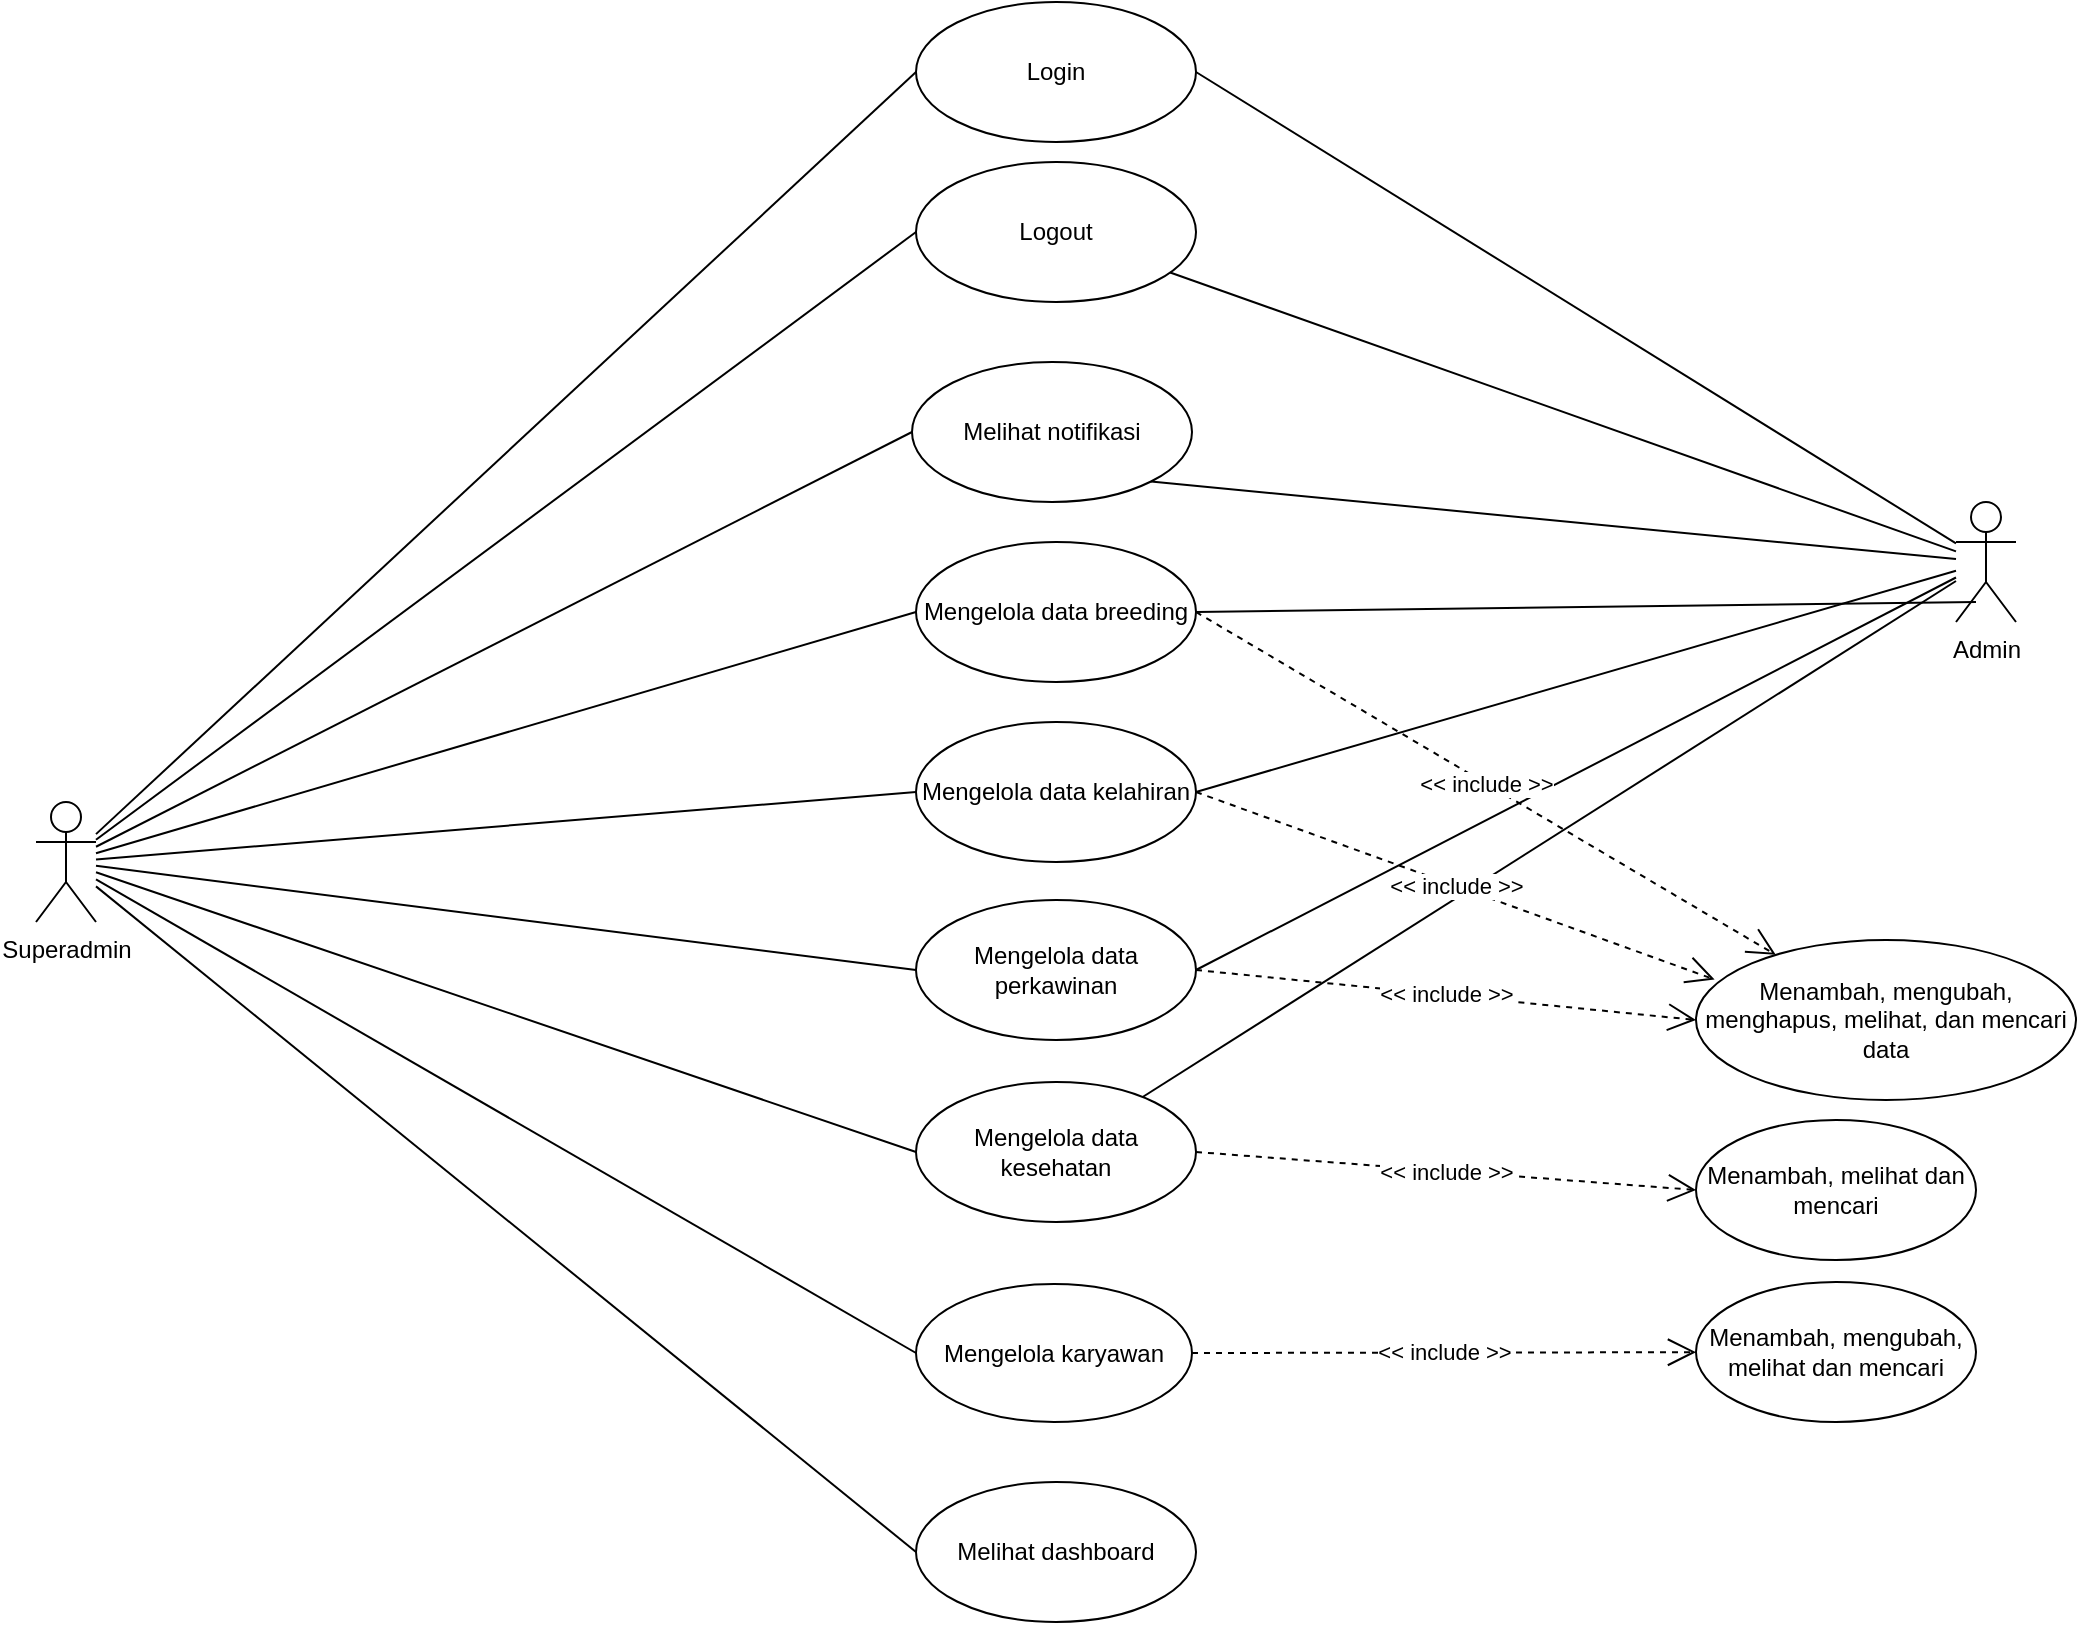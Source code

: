 <mxfile version="21.4.0" type="github">
  <diagram name="Page-1" id="uYgPUVonMBBxRNgw1CoU">
    <mxGraphModel dx="1985" dy="1075" grid="1" gridSize="10" guides="1" tooltips="1" connect="1" arrows="1" fold="1" page="1" pageScale="1" pageWidth="850" pageHeight="1100" math="0" shadow="0">
      <root>
        <mxCell id="0" />
        <mxCell id="1" parent="0" />
        <mxCell id="e7GqqVpmOh2tTmmSYYzE-13" style="rounded=0;orthogonalLoop=1;jettySize=auto;html=1;entryX=0;entryY=0.5;entryDx=0;entryDy=0;endArrow=none;endFill=0;" parent="1" source="e7GqqVpmOh2tTmmSYYzE-1" target="e7GqqVpmOh2tTmmSYYzE-6" edge="1">
          <mxGeometry relative="1" as="geometry" />
        </mxCell>
        <mxCell id="e7GqqVpmOh2tTmmSYYzE-15" style="rounded=0;orthogonalLoop=1;jettySize=auto;html=1;entryX=0;entryY=0.5;entryDx=0;entryDy=0;endArrow=none;endFill=0;" parent="1" source="e7GqqVpmOh2tTmmSYYzE-1" target="e7GqqVpmOh2tTmmSYYzE-7" edge="1">
          <mxGeometry relative="1" as="geometry" />
        </mxCell>
        <mxCell id="e7GqqVpmOh2tTmmSYYzE-29" style="rounded=0;orthogonalLoop=1;jettySize=auto;html=1;entryX=0;entryY=0.5;entryDx=0;entryDy=0;endArrow=none;endFill=0;" parent="1" source="e7GqqVpmOh2tTmmSYYzE-1" target="e7GqqVpmOh2tTmmSYYzE-5" edge="1">
          <mxGeometry relative="1" as="geometry" />
        </mxCell>
        <mxCell id="e7GqqVpmOh2tTmmSYYzE-30" style="rounded=0;orthogonalLoop=1;jettySize=auto;html=1;entryX=0;entryY=0.5;entryDx=0;entryDy=0;endArrow=none;endFill=0;" parent="1" source="e7GqqVpmOh2tTmmSYYzE-1" target="e7GqqVpmOh2tTmmSYYzE-8" edge="1">
          <mxGeometry relative="1" as="geometry" />
        </mxCell>
        <mxCell id="e7GqqVpmOh2tTmmSYYzE-31" style="rounded=0;orthogonalLoop=1;jettySize=auto;html=1;entryX=0;entryY=0.5;entryDx=0;entryDy=0;endArrow=none;endFill=0;" parent="1" source="e7GqqVpmOh2tTmmSYYzE-1" target="e7GqqVpmOh2tTmmSYYzE-9" edge="1">
          <mxGeometry relative="1" as="geometry" />
        </mxCell>
        <mxCell id="e7GqqVpmOh2tTmmSYYzE-32" style="rounded=0;orthogonalLoop=1;jettySize=auto;html=1;endArrow=none;endFill=0;entryX=0;entryY=0.5;entryDx=0;entryDy=0;" parent="1" source="e7GqqVpmOh2tTmmSYYzE-1" target="e7GqqVpmOh2tTmmSYYzE-10" edge="1">
          <mxGeometry relative="1" as="geometry" />
        </mxCell>
        <mxCell id="e7GqqVpmOh2tTmmSYYzE-33" style="rounded=0;orthogonalLoop=1;jettySize=auto;html=1;entryX=0;entryY=0.5;entryDx=0;entryDy=0;endArrow=none;endFill=0;" parent="1" source="e7GqqVpmOh2tTmmSYYzE-1" target="e7GqqVpmOh2tTmmSYYzE-12" edge="1">
          <mxGeometry relative="1" as="geometry" />
        </mxCell>
        <mxCell id="r6FdWJyplhYRL0XjXC71-16" style="rounded=0;orthogonalLoop=1;jettySize=auto;html=1;entryX=0;entryY=0.5;entryDx=0;entryDy=0;endArrow=none;endFill=0;" edge="1" parent="1" source="e7GqqVpmOh2tTmmSYYzE-1" target="r6FdWJyplhYRL0XjXC71-2">
          <mxGeometry relative="1" as="geometry" />
        </mxCell>
        <mxCell id="r6FdWJyplhYRL0XjXC71-17" style="rounded=0;orthogonalLoop=1;jettySize=auto;html=1;entryX=0;entryY=0.5;entryDx=0;entryDy=0;endArrow=none;endFill=0;" edge="1" parent="1" source="e7GqqVpmOh2tTmmSYYzE-1" target="r6FdWJyplhYRL0XjXC71-15">
          <mxGeometry relative="1" as="geometry" />
        </mxCell>
        <mxCell id="e7GqqVpmOh2tTmmSYYzE-1" value="Superadmin&lt;br&gt;" style="shape=umlActor;verticalLabelPosition=bottom;verticalAlign=top;html=1;" parent="1" vertex="1">
          <mxGeometry x="50" y="440" width="30" height="60" as="geometry" />
        </mxCell>
        <mxCell id="e7GqqVpmOh2tTmmSYYzE-34" style="rounded=0;orthogonalLoop=1;jettySize=auto;html=1;entryX=1;entryY=0.5;entryDx=0;entryDy=0;endArrow=none;endFill=0;" parent="1" source="e7GqqVpmOh2tTmmSYYzE-2" target="e7GqqVpmOh2tTmmSYYzE-6" edge="1">
          <mxGeometry relative="1" as="geometry" />
        </mxCell>
        <mxCell id="e7GqqVpmOh2tTmmSYYzE-35" style="rounded=0;orthogonalLoop=1;jettySize=auto;html=1;endArrow=none;endFill=0;" parent="1" source="e7GqqVpmOh2tTmmSYYzE-2" target="e7GqqVpmOh2tTmmSYYzE-7" edge="1">
          <mxGeometry relative="1" as="geometry" />
        </mxCell>
        <mxCell id="e7GqqVpmOh2tTmmSYYzE-36" style="rounded=0;orthogonalLoop=1;jettySize=auto;html=1;exitX=0.333;exitY=0.833;exitDx=0;exitDy=0;exitPerimeter=0;entryX=1;entryY=0.5;entryDx=0;entryDy=0;endArrow=none;endFill=0;" parent="1" source="e7GqqVpmOh2tTmmSYYzE-2" target="e7GqqVpmOh2tTmmSYYzE-8" edge="1">
          <mxGeometry relative="1" as="geometry" />
        </mxCell>
        <mxCell id="e7GqqVpmOh2tTmmSYYzE-37" style="rounded=0;orthogonalLoop=1;jettySize=auto;html=1;entryX=1;entryY=0.5;entryDx=0;entryDy=0;endArrow=none;endFill=0;" parent="1" source="e7GqqVpmOh2tTmmSYYzE-2" target="e7GqqVpmOh2tTmmSYYzE-9" edge="1">
          <mxGeometry relative="1" as="geometry" />
        </mxCell>
        <mxCell id="e7GqqVpmOh2tTmmSYYzE-38" style="rounded=0;orthogonalLoop=1;jettySize=auto;html=1;entryX=1;entryY=0.5;entryDx=0;entryDy=0;endArrow=none;endFill=0;" parent="1" source="e7GqqVpmOh2tTmmSYYzE-2" target="e7GqqVpmOh2tTmmSYYzE-10" edge="1">
          <mxGeometry relative="1" as="geometry" />
        </mxCell>
        <mxCell id="e7GqqVpmOh2tTmmSYYzE-39" style="rounded=0;orthogonalLoop=1;jettySize=auto;html=1;endArrow=none;endFill=0;" parent="1" source="e7GqqVpmOh2tTmmSYYzE-2" target="e7GqqVpmOh2tTmmSYYzE-12" edge="1">
          <mxGeometry relative="1" as="geometry" />
        </mxCell>
        <mxCell id="r6FdWJyplhYRL0XjXC71-18" style="rounded=0;orthogonalLoop=1;jettySize=auto;html=1;entryX=1;entryY=1;entryDx=0;entryDy=0;endArrow=none;endFill=0;" edge="1" parent="1" source="e7GqqVpmOh2tTmmSYYzE-2" target="r6FdWJyplhYRL0XjXC71-15">
          <mxGeometry relative="1" as="geometry" />
        </mxCell>
        <mxCell id="e7GqqVpmOh2tTmmSYYzE-2" value="Admin&lt;br&gt;" style="shape=umlActor;verticalLabelPosition=bottom;verticalAlign=top;html=1;" parent="1" vertex="1">
          <mxGeometry x="1010" y="290" width="30" height="60" as="geometry" />
        </mxCell>
        <mxCell id="e7GqqVpmOh2tTmmSYYzE-5" value="Mengelola karyawan" style="ellipse;whiteSpace=wrap;html=1;" parent="1" vertex="1">
          <mxGeometry x="490" y="681" width="138" height="69" as="geometry" />
        </mxCell>
        <mxCell id="e7GqqVpmOh2tTmmSYYzE-6" value="Login" style="ellipse;whiteSpace=wrap;html=1;" parent="1" vertex="1">
          <mxGeometry x="490" y="40" width="140" height="70" as="geometry" />
        </mxCell>
        <mxCell id="e7GqqVpmOh2tTmmSYYzE-7" value="Logout" style="ellipse;whiteSpace=wrap;html=1;" parent="1" vertex="1">
          <mxGeometry x="490" y="120" width="140" height="70" as="geometry" />
        </mxCell>
        <mxCell id="e7GqqVpmOh2tTmmSYYzE-8" value="Mengelola data breeding" style="ellipse;whiteSpace=wrap;html=1;" parent="1" vertex="1">
          <mxGeometry x="490" y="310" width="140" height="70" as="geometry" />
        </mxCell>
        <mxCell id="e7GqqVpmOh2tTmmSYYzE-9" value="Mengelola data perkawinan" style="ellipse;whiteSpace=wrap;html=1;" parent="1" vertex="1">
          <mxGeometry x="490" y="489" width="140" height="70" as="geometry" />
        </mxCell>
        <mxCell id="e7GqqVpmOh2tTmmSYYzE-10" value="Mengelola data kelahiran" style="ellipse;whiteSpace=wrap;html=1;" parent="1" vertex="1">
          <mxGeometry x="490" y="400" width="140" height="70" as="geometry" />
        </mxCell>
        <mxCell id="e7GqqVpmOh2tTmmSYYzE-12" value="Mengelola data kesehatan" style="ellipse;whiteSpace=wrap;html=1;" parent="1" vertex="1">
          <mxGeometry x="490" y="580" width="140" height="70" as="geometry" />
        </mxCell>
        <mxCell id="e7GqqVpmOh2tTmmSYYzE-65" value="Menambah, mengubah, menghapus, melihat, dan mencari data" style="ellipse;whiteSpace=wrap;html=1;" parent="1" vertex="1">
          <mxGeometry x="880" y="509" width="190" height="80" as="geometry" />
        </mxCell>
        <mxCell id="e7GqqVpmOh2tTmmSYYzE-66" value="&amp;lt;&amp;lt; include &amp;gt;&amp;gt;" style="endArrow=open;endSize=12;dashed=1;html=1;rounded=0;exitX=1;exitY=0.5;exitDx=0;exitDy=0;entryX=0;entryY=0.5;entryDx=0;entryDy=0;" parent="1" source="e7GqqVpmOh2tTmmSYYzE-12" target="e7GqqVpmOh2tTmmSYYzE-72" edge="1">
          <mxGeometry width="160" relative="1" as="geometry">
            <mxPoint x="640" y="340" as="sourcePoint" />
            <mxPoint x="800" y="340" as="targetPoint" />
          </mxGeometry>
        </mxCell>
        <mxCell id="e7GqqVpmOh2tTmmSYYzE-67" value="&amp;lt;&amp;lt; include &amp;gt;&amp;gt;" style="endArrow=open;endSize=12;dashed=1;html=1;rounded=0;exitX=1;exitY=0.5;exitDx=0;exitDy=0;entryX=0.049;entryY=0.247;entryDx=0;entryDy=0;entryPerimeter=0;" parent="1" source="e7GqqVpmOh2tTmmSYYzE-10" target="e7GqqVpmOh2tTmmSYYzE-65" edge="1">
          <mxGeometry width="160" relative="1" as="geometry">
            <mxPoint x="640" y="255" as="sourcePoint" />
            <mxPoint x="898" y="492" as="targetPoint" />
          </mxGeometry>
        </mxCell>
        <mxCell id="e7GqqVpmOh2tTmmSYYzE-68" value="&amp;lt;&amp;lt; include &amp;gt;&amp;gt;" style="endArrow=open;endSize=12;dashed=1;html=1;rounded=0;exitX=1;exitY=0.5;exitDx=0;exitDy=0;entryX=0;entryY=0.5;entryDx=0;entryDy=0;" parent="1" source="e7GqqVpmOh2tTmmSYYzE-9" target="e7GqqVpmOh2tTmmSYYzE-65" edge="1">
          <mxGeometry width="160" relative="1" as="geometry">
            <mxPoint x="650" y="265" as="sourcePoint" />
            <mxPoint x="908" y="502" as="targetPoint" />
          </mxGeometry>
        </mxCell>
        <mxCell id="e7GqqVpmOh2tTmmSYYzE-69" value="&amp;lt;&amp;lt; include &amp;gt;&amp;gt;" style="endArrow=open;endSize=12;dashed=1;html=1;rounded=0;exitX=1;exitY=0.5;exitDx=0;exitDy=0;" parent="1" source="e7GqqVpmOh2tTmmSYYzE-8" target="e7GqqVpmOh2tTmmSYYzE-65" edge="1">
          <mxGeometry width="160" relative="1" as="geometry">
            <mxPoint x="660" y="275" as="sourcePoint" />
            <mxPoint x="918" y="512" as="targetPoint" />
          </mxGeometry>
        </mxCell>
        <mxCell id="e7GqqVpmOh2tTmmSYYzE-70" value="&amp;lt;&amp;lt; include &amp;gt;&amp;gt;" style="endArrow=open;endSize=12;dashed=1;html=1;rounded=0;exitX=1;exitY=0.5;exitDx=0;exitDy=0;" parent="1" source="e7GqqVpmOh2tTmmSYYzE-5" target="e7GqqVpmOh2tTmmSYYzE-71" edge="1">
          <mxGeometry width="160" relative="1" as="geometry">
            <mxPoint x="670" y="285" as="sourcePoint" />
            <mxPoint x="928" y="522" as="targetPoint" />
          </mxGeometry>
        </mxCell>
        <mxCell id="e7GqqVpmOh2tTmmSYYzE-71" value="Menambah, mengubah, melihat dan mencari" style="ellipse;whiteSpace=wrap;html=1;" parent="1" vertex="1">
          <mxGeometry x="880" y="680" width="140" height="70" as="geometry" />
        </mxCell>
        <mxCell id="e7GqqVpmOh2tTmmSYYzE-72" value="Menambah, melihat dan mencari" style="ellipse;whiteSpace=wrap;html=1;" parent="1" vertex="1">
          <mxGeometry x="880" y="599" width="140" height="70" as="geometry" />
        </mxCell>
        <mxCell id="r6FdWJyplhYRL0XjXC71-2" value="Melihat dashboard" style="ellipse;whiteSpace=wrap;html=1;" vertex="1" parent="1">
          <mxGeometry x="490" y="780" width="140" height="70" as="geometry" />
        </mxCell>
        <mxCell id="r6FdWJyplhYRL0XjXC71-15" value="Melihat notifikasi" style="ellipse;whiteSpace=wrap;html=1;" vertex="1" parent="1">
          <mxGeometry x="488" y="220" width="140" height="70" as="geometry" />
        </mxCell>
      </root>
    </mxGraphModel>
  </diagram>
</mxfile>
